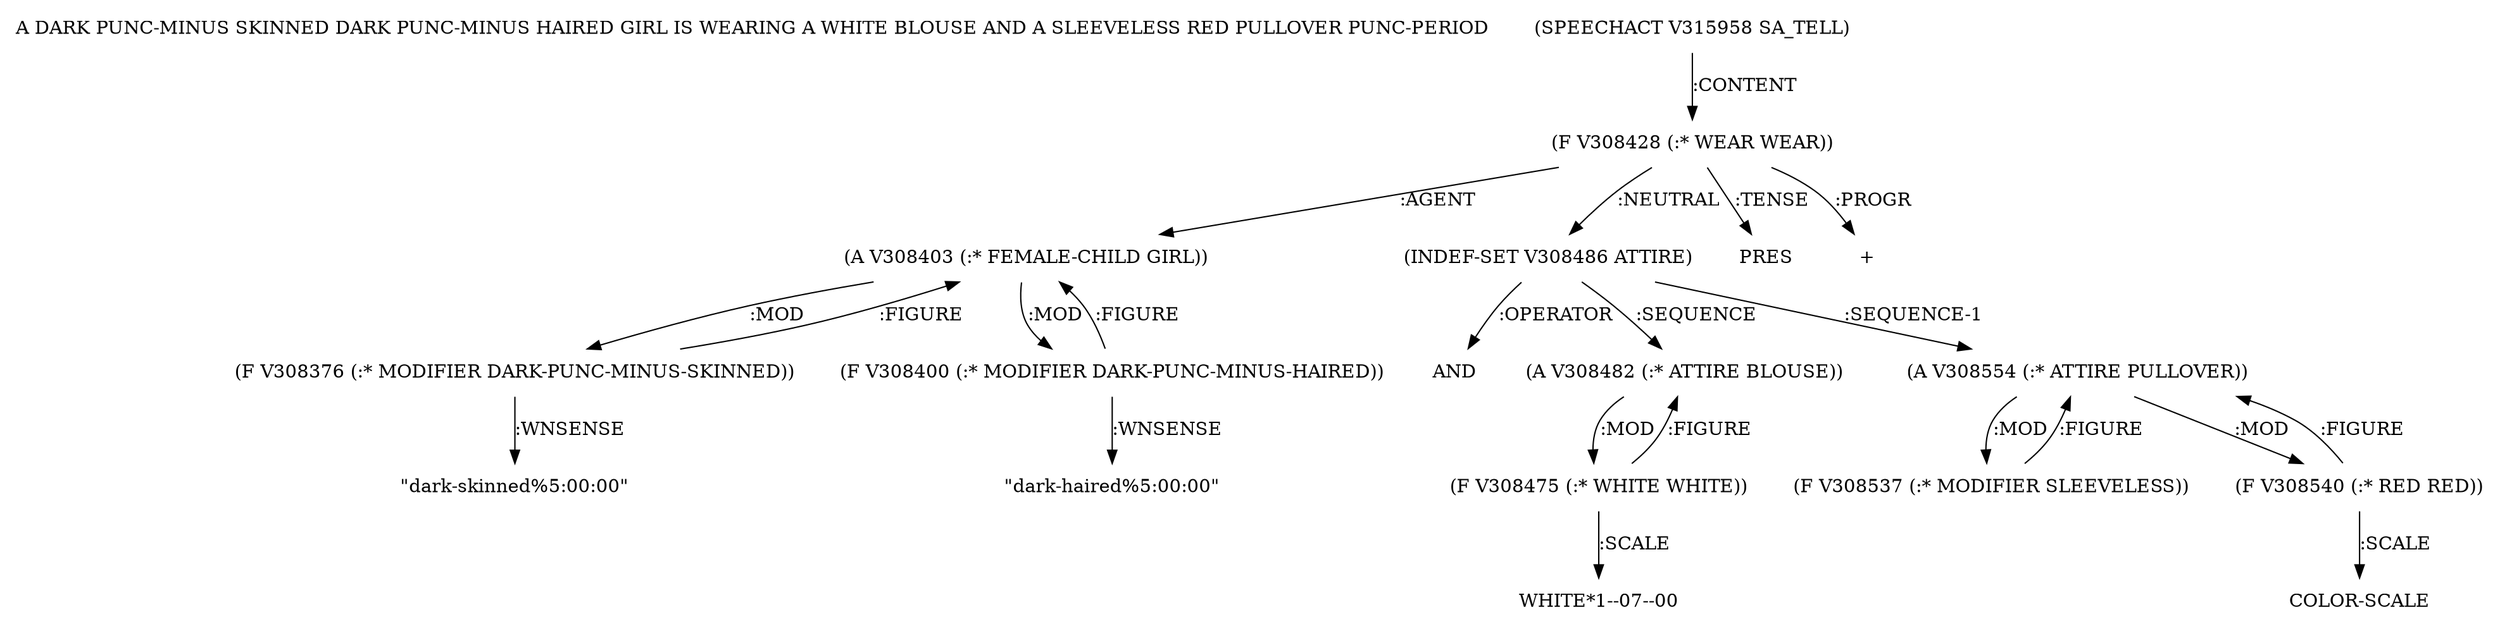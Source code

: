 digraph Terms {
  node [shape=none]
  "A DARK PUNC-MINUS SKINNED DARK PUNC-MINUS HAIRED GIRL IS WEARING A WHITE BLOUSE AND A SLEEVELESS RED PULLOVER PUNC-PERIOD"
  "V315958" [label="(SPEECHACT V315958 SA_TELL)"]
  "V315958" -> "V308428" [label=":CONTENT"]
  "V308428" [label="(F V308428 (:* WEAR WEAR))"]
  "V308428" -> "V308403" [label=":AGENT"]
  "V308428" -> "V308486" [label=":NEUTRAL"]
  "V308428" -> "NT319993" [label=":TENSE"]
  "NT319993" [label="PRES"]
  "V308428" -> "NT319994" [label=":PROGR"]
  "NT319994" [label="+"]
  "V308403" [label="(A V308403 (:* FEMALE-CHILD GIRL))"]
  "V308403" -> "V308376" [label=":MOD"]
  "V308403" -> "V308400" [label=":MOD"]
  "V308376" [label="(F V308376 (:* MODIFIER DARK-PUNC-MINUS-SKINNED))"]
  "V308376" -> "V308403" [label=":FIGURE"]
  "V308376" -> "NT319995" [label=":WNSENSE"]
  "NT319995" [label="\"dark-skinned%5:00:00\""]
  "V308400" [label="(F V308400 (:* MODIFIER DARK-PUNC-MINUS-HAIRED))"]
  "V308400" -> "V308403" [label=":FIGURE"]
  "V308400" -> "NT319996" [label=":WNSENSE"]
  "NT319996" [label="\"dark-haired%5:00:00\""]
  "V308486" [label="(INDEF-SET V308486 ATTIRE)"]
  "V308486" -> "NT319997" [label=":OPERATOR"]
  "NT319997" [label="AND"]
  "V308486" -> "V308482" [label=":SEQUENCE"]
  "V308486" -> "V308554" [label=":SEQUENCE-1"]
  "V308482" [label="(A V308482 (:* ATTIRE BLOUSE))"]
  "V308482" -> "V308475" [label=":MOD"]
  "V308475" [label="(F V308475 (:* WHITE WHITE))"]
  "V308475" -> "V308482" [label=":FIGURE"]
  "V308475" -> "NT319998" [label=":SCALE"]
  "NT319998" [label="WHITE*1--07--00"]
  "V308554" [label="(A V308554 (:* ATTIRE PULLOVER))"]
  "V308554" -> "V308537" [label=":MOD"]
  "V308554" -> "V308540" [label=":MOD"]
  "V308537" [label="(F V308537 (:* MODIFIER SLEEVELESS))"]
  "V308537" -> "V308554" [label=":FIGURE"]
  "V308540" [label="(F V308540 (:* RED RED))"]
  "V308540" -> "V308554" [label=":FIGURE"]
  "V308540" -> "NT319999" [label=":SCALE"]
  "NT319999" [label="COLOR-SCALE"]
}
